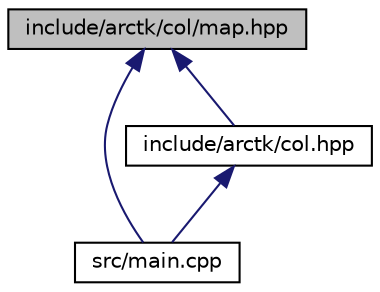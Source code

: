 digraph "include/arctk/col/map.hpp"
{
  bgcolor="transparent";
  edge [fontname="Helvetica",fontsize="10",labelfontname="Helvetica",labelfontsize="10"];
  node [fontname="Helvetica",fontsize="10",shape=record];
  Node65 [label="include/arctk/col/map.hpp",height=0.2,width=0.4,color="black", fillcolor="grey75", style="filled", fontcolor="black"];
  Node65 -> Node66 [dir="back",color="midnightblue",fontsize="10",style="solid",fontname="Helvetica"];
  Node66 [label="src/main.cpp",height=0.2,width=0.4,color="black",URL="$main_8cpp.html"];
  Node65 -> Node67 [dir="back",color="midnightblue",fontsize="10",style="solid",fontname="Helvetica"];
  Node67 [label="include/arctk/col.hpp",height=0.2,width=0.4,color="black",URL="$col_8hpp.html"];
  Node67 -> Node66 [dir="back",color="midnightblue",fontsize="10",style="solid",fontname="Helvetica"];
}
